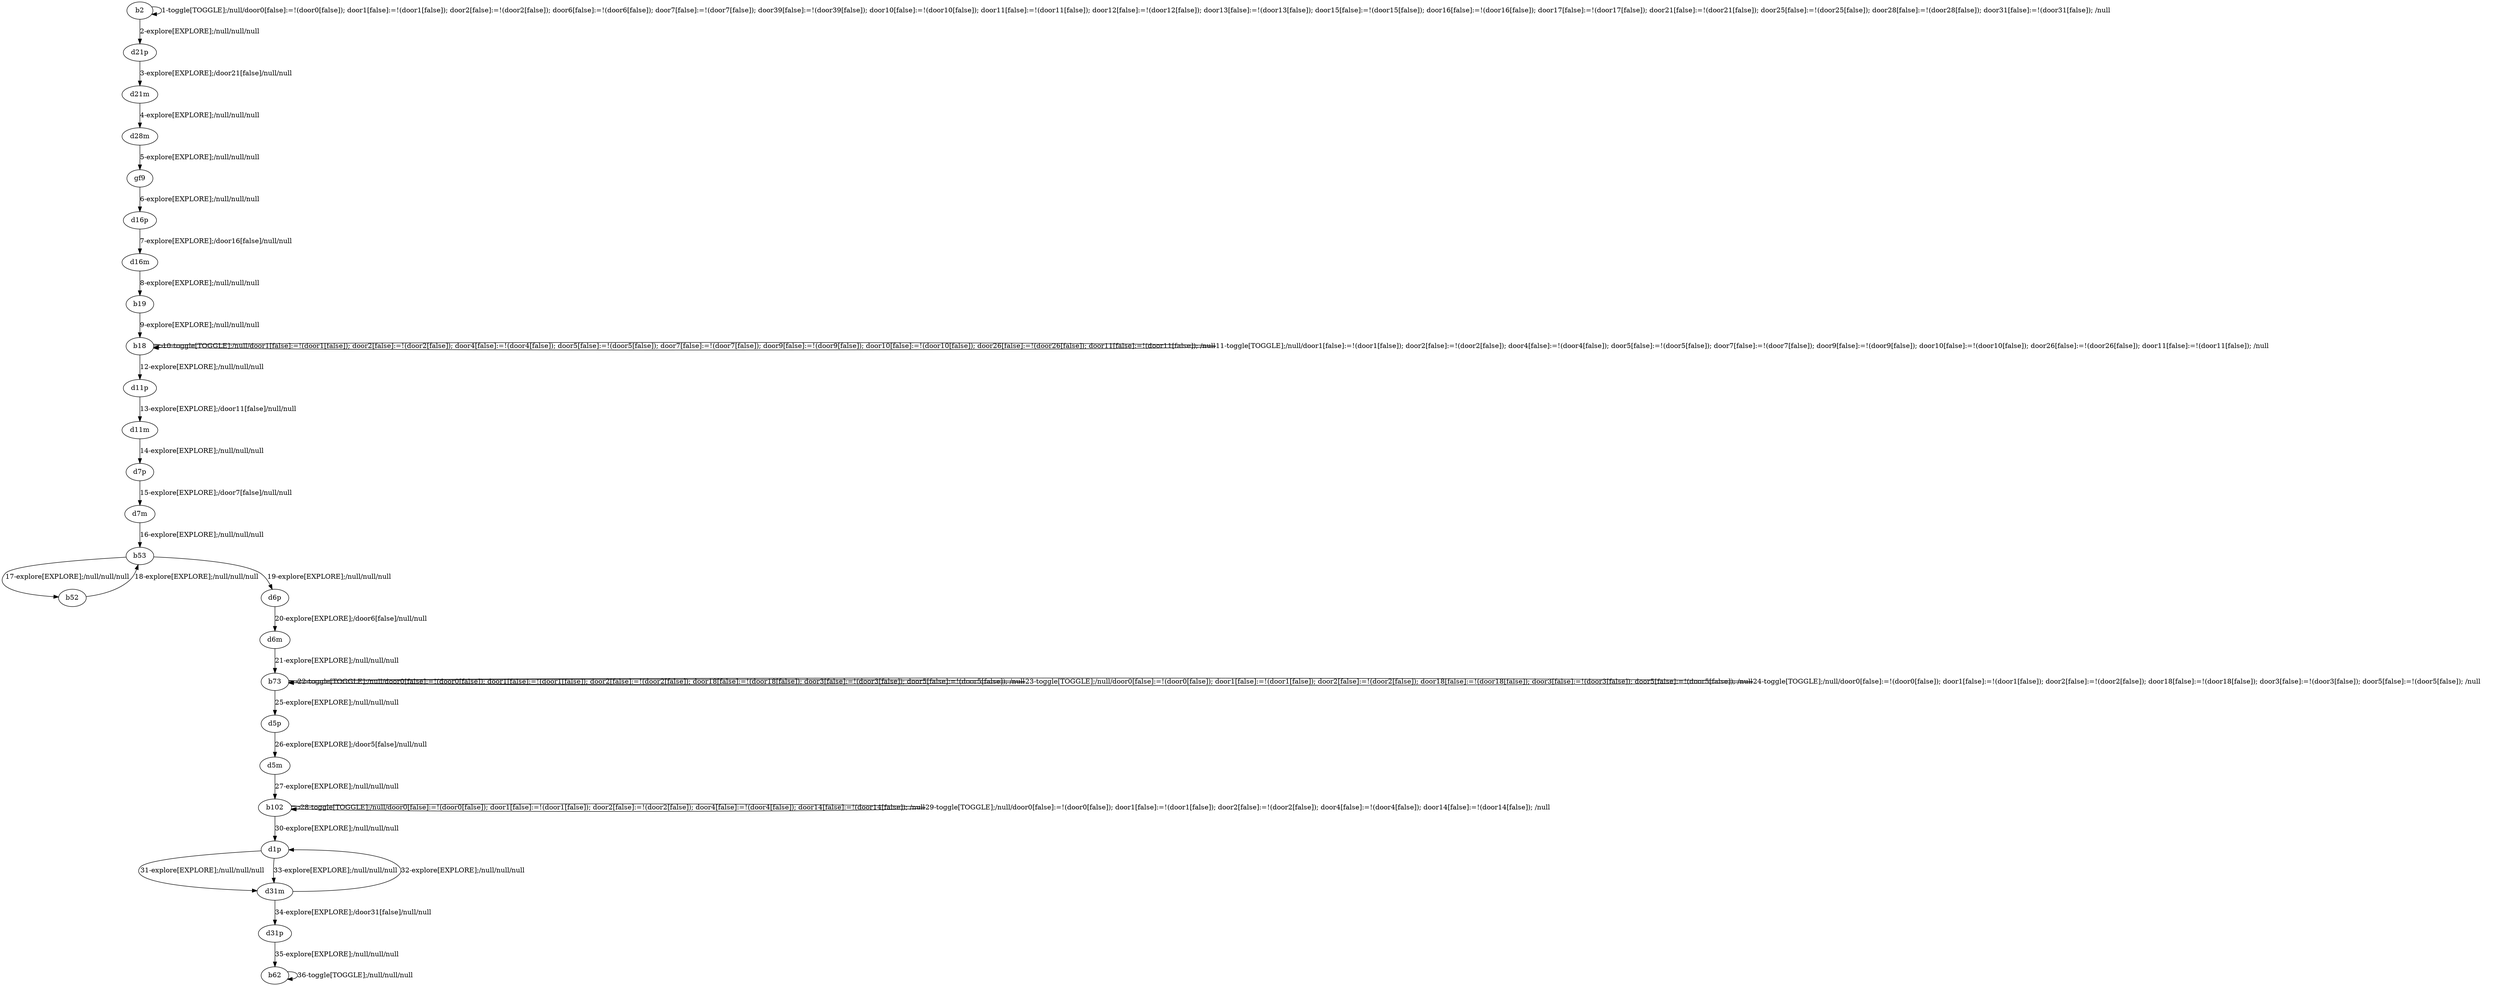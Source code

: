 # Total number of goals covered by this test: 2
# b62 --> b62
# d31p --> b62

digraph g {
"b2" -> "b2" [label = "1-toggle[TOGGLE];/null/door0[false]:=!(door0[false]); door1[false]:=!(door1[false]); door2[false]:=!(door2[false]); door6[false]:=!(door6[false]); door7[false]:=!(door7[false]); door39[false]:=!(door39[false]); door10[false]:=!(door10[false]); door11[false]:=!(door11[false]); door12[false]:=!(door12[false]); door13[false]:=!(door13[false]); door15[false]:=!(door15[false]); door16[false]:=!(door16[false]); door17[false]:=!(door17[false]); door21[false]:=!(door21[false]); door25[false]:=!(door25[false]); door28[false]:=!(door28[false]); door31[false]:=!(door31[false]); /null"];
"b2" -> "d21p" [label = "2-explore[EXPLORE];/null/null/null"];
"d21p" -> "d21m" [label = "3-explore[EXPLORE];/door21[false]/null/null"];
"d21m" -> "d28m" [label = "4-explore[EXPLORE];/null/null/null"];
"d28m" -> "gf9" [label = "5-explore[EXPLORE];/null/null/null"];
"gf9" -> "d16p" [label = "6-explore[EXPLORE];/null/null/null"];
"d16p" -> "d16m" [label = "7-explore[EXPLORE];/door16[false]/null/null"];
"d16m" -> "b19" [label = "8-explore[EXPLORE];/null/null/null"];
"b19" -> "b18" [label = "9-explore[EXPLORE];/null/null/null"];
"b18" -> "b18" [label = "10-toggle[TOGGLE];/null/door1[false]:=!(door1[false]); door2[false]:=!(door2[false]); door4[false]:=!(door4[false]); door5[false]:=!(door5[false]); door7[false]:=!(door7[false]); door9[false]:=!(door9[false]); door10[false]:=!(door10[false]); door26[false]:=!(door26[false]); door11[false]:=!(door11[false]); /null"];
"b18" -> "b18" [label = "11-toggle[TOGGLE];/null/door1[false]:=!(door1[false]); door2[false]:=!(door2[false]); door4[false]:=!(door4[false]); door5[false]:=!(door5[false]); door7[false]:=!(door7[false]); door9[false]:=!(door9[false]); door10[false]:=!(door10[false]); door26[false]:=!(door26[false]); door11[false]:=!(door11[false]); /null"];
"b18" -> "d11p" [label = "12-explore[EXPLORE];/null/null/null"];
"d11p" -> "d11m" [label = "13-explore[EXPLORE];/door11[false]/null/null"];
"d11m" -> "d7p" [label = "14-explore[EXPLORE];/null/null/null"];
"d7p" -> "d7m" [label = "15-explore[EXPLORE];/door7[false]/null/null"];
"d7m" -> "b53" [label = "16-explore[EXPLORE];/null/null/null"];
"b53" -> "b52" [label = "17-explore[EXPLORE];/null/null/null"];
"b52" -> "b53" [label = "18-explore[EXPLORE];/null/null/null"];
"b53" -> "d6p" [label = "19-explore[EXPLORE];/null/null/null"];
"d6p" -> "d6m" [label = "20-explore[EXPLORE];/door6[false]/null/null"];
"d6m" -> "b73" [label = "21-explore[EXPLORE];/null/null/null"];
"b73" -> "b73" [label = "22-toggle[TOGGLE];/null/door0[false]:=!(door0[false]); door1[false]:=!(door1[false]); door2[false]:=!(door2[false]); door18[false]:=!(door18[false]); door3[false]:=!(door3[false]); door5[false]:=!(door5[false]); /null"];
"b73" -> "b73" [label = "23-toggle[TOGGLE];/null/door0[false]:=!(door0[false]); door1[false]:=!(door1[false]); door2[false]:=!(door2[false]); door18[false]:=!(door18[false]); door3[false]:=!(door3[false]); door5[false]:=!(door5[false]); /null"];
"b73" -> "b73" [label = "24-toggle[TOGGLE];/null/door0[false]:=!(door0[false]); door1[false]:=!(door1[false]); door2[false]:=!(door2[false]); door18[false]:=!(door18[false]); door3[false]:=!(door3[false]); door5[false]:=!(door5[false]); /null"];
"b73" -> "d5p" [label = "25-explore[EXPLORE];/null/null/null"];
"d5p" -> "d5m" [label = "26-explore[EXPLORE];/door5[false]/null/null"];
"d5m" -> "b102" [label = "27-explore[EXPLORE];/null/null/null"];
"b102" -> "b102" [label = "28-toggle[TOGGLE];/null/door0[false]:=!(door0[false]); door1[false]:=!(door1[false]); door2[false]:=!(door2[false]); door4[false]:=!(door4[false]); door14[false]:=!(door14[false]); /null"];
"b102" -> "b102" [label = "29-toggle[TOGGLE];/null/door0[false]:=!(door0[false]); door1[false]:=!(door1[false]); door2[false]:=!(door2[false]); door4[false]:=!(door4[false]); door14[false]:=!(door14[false]); /null"];
"b102" -> "d1p" [label = "30-explore[EXPLORE];/null/null/null"];
"d1p" -> "d31m" [label = "31-explore[EXPLORE];/null/null/null"];
"d31m" -> "d1p" [label = "32-explore[EXPLORE];/null/null/null"];
"d1p" -> "d31m" [label = "33-explore[EXPLORE];/null/null/null"];
"d31m" -> "d31p" [label = "34-explore[EXPLORE];/door31[false]/null/null"];
"d31p" -> "b62" [label = "35-explore[EXPLORE];/null/null/null"];
"b62" -> "b62" [label = "36-toggle[TOGGLE];/null/null/null"];
}